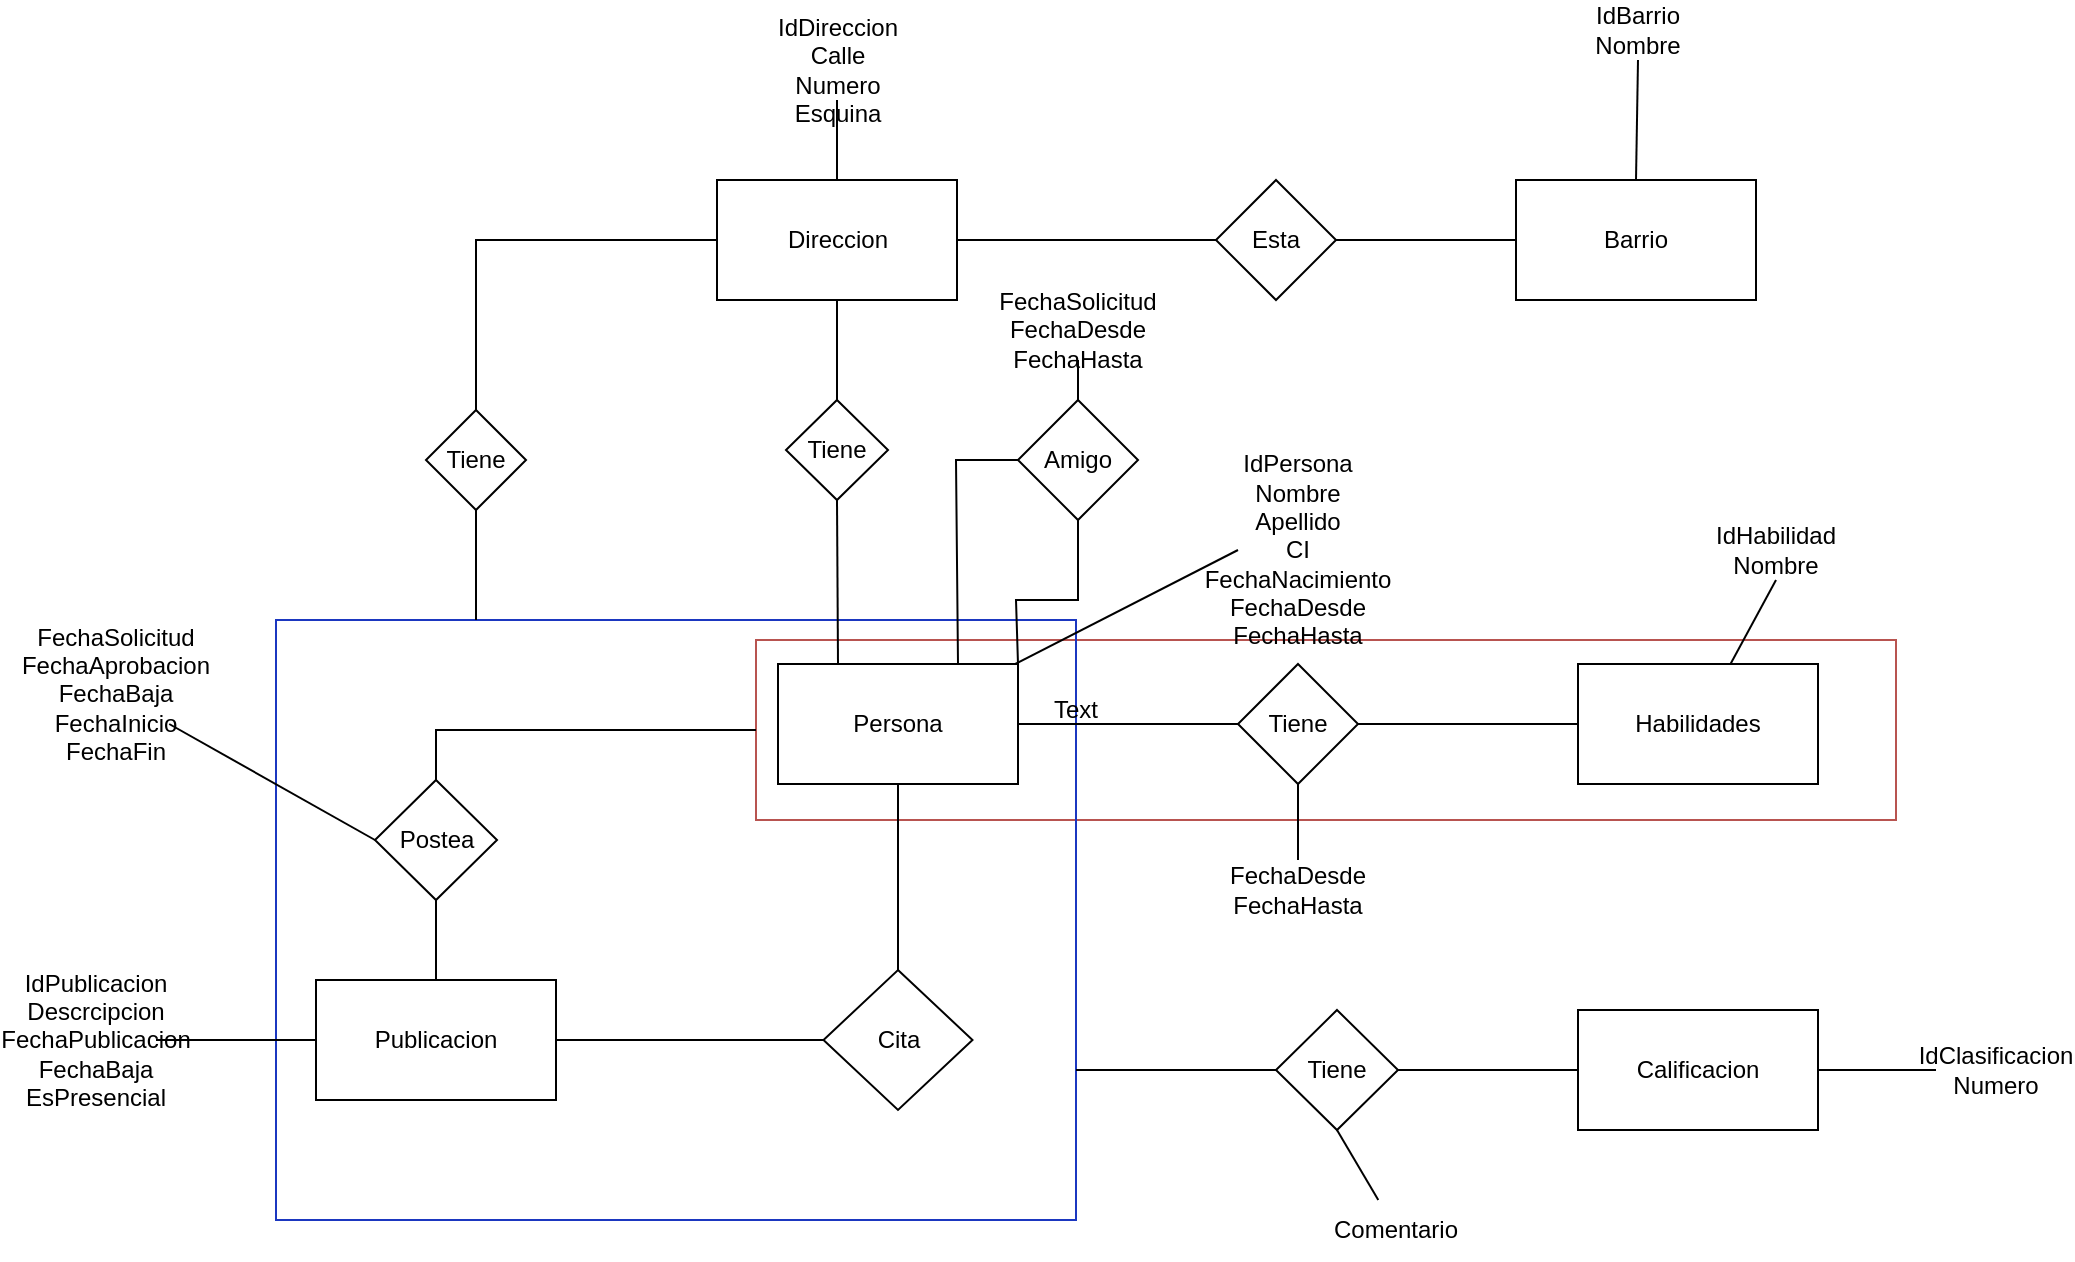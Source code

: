 <mxfile version="21.3.5" type="device">
  <diagram name="Página-1" id="qFv1Y2PDAz0HALoaYERS">
    <mxGraphModel dx="2048" dy="1805" grid="1" gridSize="10" guides="1" tooltips="1" connect="1" arrows="1" fold="1" page="1" pageScale="1" pageWidth="827" pageHeight="1169" math="0" shadow="0">
      <root>
        <mxCell id="0" />
        <mxCell id="1" parent="0" />
        <mxCell id="6FPqPUj_sBxvCww17C0S-24" value="" style="rounded=0;whiteSpace=wrap;html=1;fillColor=none;strokeColor=#b85450;" parent="1" vertex="1">
          <mxGeometry x="130" y="120" width="570" height="90" as="geometry" />
        </mxCell>
        <mxCell id="6FPqPUj_sBxvCww17C0S-25" value="" style="rounded=0;whiteSpace=wrap;html=1;fillColor=none;strokeColor=#1b37c0;" parent="1" vertex="1">
          <mxGeometry x="-110" y="110" width="400" height="300" as="geometry" />
        </mxCell>
        <mxCell id="k91mETmsHKKL200AIrwe-1" value="Persona" style="rounded=0;whiteSpace=wrap;html=1;" parent="1" vertex="1">
          <mxGeometry x="141" y="132" width="120" height="60" as="geometry" />
        </mxCell>
        <mxCell id="k91mETmsHKKL200AIrwe-2" value="Habilidades" style="rounded=0;whiteSpace=wrap;html=1;" parent="1" vertex="1">
          <mxGeometry x="541" y="132" width="120" height="60" as="geometry" />
        </mxCell>
        <mxCell id="k91mETmsHKKL200AIrwe-3" value="" style="endArrow=none;html=1;rounded=0;exitX=1;exitY=0.5;exitDx=0;exitDy=0;entryX=0;entryY=0.5;entryDx=0;entryDy=0;" parent="1" source="k91mETmsHKKL200AIrwe-1" target="k91mETmsHKKL200AIrwe-4" edge="1">
          <mxGeometry width="50" height="50" relative="1" as="geometry">
            <mxPoint x="311" y="212" as="sourcePoint" />
            <mxPoint x="361" y="162" as="targetPoint" />
            <Array as="points" />
          </mxGeometry>
        </mxCell>
        <mxCell id="k91mETmsHKKL200AIrwe-4" value="Tiene" style="rhombus;whiteSpace=wrap;html=1;" parent="1" vertex="1">
          <mxGeometry x="371" y="132" width="60" height="60" as="geometry" />
        </mxCell>
        <mxCell id="k91mETmsHKKL200AIrwe-5" value="" style="endArrow=none;html=1;rounded=0;entryX=0;entryY=0.5;entryDx=0;entryDy=0;exitX=1;exitY=0.5;exitDx=0;exitDy=0;" parent="1" source="k91mETmsHKKL200AIrwe-4" target="k91mETmsHKKL200AIrwe-2" edge="1">
          <mxGeometry width="50" height="50" relative="1" as="geometry">
            <mxPoint x="331" y="242" as="sourcePoint" />
            <mxPoint x="381" y="192" as="targetPoint" />
          </mxGeometry>
        </mxCell>
        <mxCell id="k91mETmsHKKL200AIrwe-6" value="Amigo" style="rhombus;whiteSpace=wrap;html=1;" parent="1" vertex="1">
          <mxGeometry x="261" width="60" height="60" as="geometry" />
        </mxCell>
        <mxCell id="6FPqPUj_sBxvCww17C0S-1" value="Direccion" style="rounded=0;whiteSpace=wrap;html=1;" parent="1" vertex="1">
          <mxGeometry x="110.5" y="-110" width="120" height="60" as="geometry" />
        </mxCell>
        <mxCell id="6FPqPUj_sBxvCww17C0S-2" value="Barrio" style="rounded=0;whiteSpace=wrap;html=1;" parent="1" vertex="1">
          <mxGeometry x="510" y="-110" width="120" height="60" as="geometry" />
        </mxCell>
        <mxCell id="6FPqPUj_sBxvCww17C0S-3" value="Esta" style="rhombus;whiteSpace=wrap;html=1;" parent="1" vertex="1">
          <mxGeometry x="360" y="-110" width="60" height="60" as="geometry" />
        </mxCell>
        <mxCell id="6FPqPUj_sBxvCww17C0S-4" value="" style="endArrow=none;html=1;rounded=0;entryX=1;entryY=0.5;entryDx=0;entryDy=0;" parent="1" source="6FPqPUj_sBxvCww17C0S-3" target="6FPqPUj_sBxvCww17C0S-1" edge="1">
          <mxGeometry width="50" height="50" relative="1" as="geometry">
            <mxPoint x="250" y="20" as="sourcePoint" />
            <mxPoint x="300" y="-30" as="targetPoint" />
          </mxGeometry>
        </mxCell>
        <mxCell id="6FPqPUj_sBxvCww17C0S-5" value="" style="endArrow=none;html=1;rounded=0;exitX=0;exitY=0.5;exitDx=0;exitDy=0;" parent="1" source="6FPqPUj_sBxvCww17C0S-2" target="6FPqPUj_sBxvCww17C0S-3" edge="1">
          <mxGeometry width="50" height="50" relative="1" as="geometry">
            <mxPoint x="370" y="70" as="sourcePoint" />
            <mxPoint x="420" y="20" as="targetPoint" />
          </mxGeometry>
        </mxCell>
        <mxCell id="6FPqPUj_sBxvCww17C0S-6" value="Tiene" style="rhombus;whiteSpace=wrap;html=1;" parent="1" vertex="1">
          <mxGeometry x="145" width="51" height="50" as="geometry" />
        </mxCell>
        <mxCell id="6FPqPUj_sBxvCww17C0S-7" value="" style="endArrow=none;html=1;rounded=0;exitX=0.5;exitY=1;exitDx=0;exitDy=0;" parent="1" source="6FPqPUj_sBxvCww17C0S-1" target="6FPqPUj_sBxvCww17C0S-6" edge="1">
          <mxGeometry width="50" height="50" relative="1" as="geometry">
            <mxPoint x="290" y="90" as="sourcePoint" />
            <mxPoint x="340" y="40" as="targetPoint" />
          </mxGeometry>
        </mxCell>
        <mxCell id="6FPqPUj_sBxvCww17C0S-8" value="" style="endArrow=none;html=1;rounded=0;entryX=0.5;entryY=1;entryDx=0;entryDy=0;exitX=0.25;exitY=0;exitDx=0;exitDy=0;" parent="1" source="k91mETmsHKKL200AIrwe-1" target="6FPqPUj_sBxvCww17C0S-6" edge="1">
          <mxGeometry width="50" height="50" relative="1" as="geometry">
            <mxPoint x="240" y="150" as="sourcePoint" />
            <mxPoint x="290" y="100" as="targetPoint" />
          </mxGeometry>
        </mxCell>
        <mxCell id="6FPqPUj_sBxvCww17C0S-10" value="Publicacion" style="rounded=0;whiteSpace=wrap;html=1;" parent="1" vertex="1">
          <mxGeometry x="-90" y="290" width="120" height="60" as="geometry" />
        </mxCell>
        <mxCell id="U7X3H4KhmSKf84ZxSzol-15" style="edgeStyle=orthogonalEdgeStyle;rounded=0;orthogonalLoop=1;jettySize=auto;html=1;entryX=0;entryY=0.5;entryDx=0;entryDy=0;endArrow=none;endFill=0;" edge="1" parent="1" source="6FPqPUj_sBxvCww17C0S-11" target="U7X3H4KhmSKf84ZxSzol-14">
          <mxGeometry relative="1" as="geometry" />
        </mxCell>
        <mxCell id="6FPqPUj_sBxvCww17C0S-11" value="Calificacion" style="rounded=0;whiteSpace=wrap;html=1;" parent="1" vertex="1">
          <mxGeometry x="541" y="305" width="120" height="60" as="geometry" />
        </mxCell>
        <mxCell id="6FPqPUj_sBxvCww17C0S-12" value="Tiene" style="rhombus;whiteSpace=wrap;html=1;" parent="1" vertex="1">
          <mxGeometry x="390" y="305" width="61" height="60" as="geometry" />
        </mxCell>
        <mxCell id="6FPqPUj_sBxvCww17C0S-13" value="Postea" style="rhombus;whiteSpace=wrap;html=1;" parent="1" vertex="1">
          <mxGeometry x="-60.5" y="190" width="61" height="60" as="geometry" />
        </mxCell>
        <mxCell id="6FPqPUj_sBxvCww17C0S-15" value="" style="endArrow=none;html=1;rounded=0;" parent="1" source="6FPqPUj_sBxvCww17C0S-10" target="6FPqPUj_sBxvCww17C0S-13" edge="1">
          <mxGeometry width="50" height="50" relative="1" as="geometry">
            <mxPoint x="150" y="450" as="sourcePoint" />
            <mxPoint x="200" y="400" as="targetPoint" />
          </mxGeometry>
        </mxCell>
        <mxCell id="6FPqPUj_sBxvCww17C0S-17" value="Cita" style="rhombus;whiteSpace=wrap;html=1;" parent="1" vertex="1">
          <mxGeometry x="163.75" y="285" width="74.5" height="70" as="geometry" />
        </mxCell>
        <mxCell id="6FPqPUj_sBxvCww17C0S-18" value="" style="endArrow=none;html=1;rounded=0;exitX=0.75;exitY=0;exitDx=0;exitDy=0;" parent="1" source="k91mETmsHKKL200AIrwe-1" target="k91mETmsHKKL200AIrwe-6" edge="1">
          <mxGeometry width="50" height="50" relative="1" as="geometry">
            <mxPoint x="240" y="120" as="sourcePoint" />
            <mxPoint x="290" y="70" as="targetPoint" />
            <Array as="points">
              <mxPoint x="230" y="30" />
            </Array>
          </mxGeometry>
        </mxCell>
        <mxCell id="6FPqPUj_sBxvCww17C0S-19" value="" style="endArrow=none;html=1;rounded=0;entryX=0.5;entryY=1;entryDx=0;entryDy=0;exitX=1;exitY=0;exitDx=0;exitDy=0;" parent="1" source="k91mETmsHKKL200AIrwe-1" target="k91mETmsHKKL200AIrwe-6" edge="1">
          <mxGeometry width="50" height="50" relative="1" as="geometry">
            <mxPoint x="230" y="310" as="sourcePoint" />
            <mxPoint x="280" y="260" as="targetPoint" />
            <Array as="points">
              <mxPoint x="260" y="100" />
              <mxPoint x="291" y="100" />
            </Array>
          </mxGeometry>
        </mxCell>
        <mxCell id="6FPqPUj_sBxvCww17C0S-21" value="" style="endArrow=none;html=1;rounded=0;exitX=0.5;exitY=0;exitDx=0;exitDy=0;entryX=0;entryY=0.5;entryDx=0;entryDy=0;" parent="1" source="6FPqPUj_sBxvCww17C0S-13" target="6FPqPUj_sBxvCww17C0S-24" edge="1">
          <mxGeometry width="50" height="50" relative="1" as="geometry">
            <mxPoint x="-40" y="180" as="sourcePoint" />
            <mxPoint x="120" y="150" as="targetPoint" />
            <Array as="points">
              <mxPoint x="-30" y="165" />
            </Array>
          </mxGeometry>
        </mxCell>
        <mxCell id="6FPqPUj_sBxvCww17C0S-22" value="" style="endArrow=none;html=1;rounded=0;entryX=0.5;entryY=1;entryDx=0;entryDy=0;exitX=0.5;exitY=0;exitDx=0;exitDy=0;" parent="1" source="6FPqPUj_sBxvCww17C0S-17" target="k91mETmsHKKL200AIrwe-1" edge="1">
          <mxGeometry width="50" height="50" relative="1" as="geometry">
            <mxPoint x="160" y="300" as="sourcePoint" />
            <mxPoint x="210" y="250" as="targetPoint" />
          </mxGeometry>
        </mxCell>
        <mxCell id="6FPqPUj_sBxvCww17C0S-23" value="" style="endArrow=none;html=1;rounded=0;entryX=0;entryY=0.5;entryDx=0;entryDy=0;exitX=1;exitY=0.5;exitDx=0;exitDy=0;" parent="1" source="6FPqPUj_sBxvCww17C0S-10" target="6FPqPUj_sBxvCww17C0S-17" edge="1">
          <mxGeometry width="50" height="50" relative="1" as="geometry">
            <mxPoint x="40" y="370" as="sourcePoint" />
            <mxPoint x="90" y="320" as="targetPoint" />
          </mxGeometry>
        </mxCell>
        <mxCell id="6FPqPUj_sBxvCww17C0S-26" value="" style="endArrow=none;html=1;rounded=0;entryX=1;entryY=0.75;entryDx=0;entryDy=0;exitX=0;exitY=0.5;exitDx=0;exitDy=0;" parent="1" source="6FPqPUj_sBxvCww17C0S-12" target="6FPqPUj_sBxvCww17C0S-25" edge="1">
          <mxGeometry width="50" height="50" relative="1" as="geometry">
            <mxPoint x="370" y="450" as="sourcePoint" />
            <mxPoint x="420" y="400" as="targetPoint" />
          </mxGeometry>
        </mxCell>
        <mxCell id="6FPqPUj_sBxvCww17C0S-27" value="" style="endArrow=none;html=1;rounded=0;entryX=0;entryY=0.5;entryDx=0;entryDy=0;exitX=1;exitY=0.5;exitDx=0;exitDy=0;" parent="1" source="6FPqPUj_sBxvCww17C0S-12" target="6FPqPUj_sBxvCww17C0S-11" edge="1">
          <mxGeometry width="50" height="50" relative="1" as="geometry">
            <mxPoint x="470" y="440" as="sourcePoint" />
            <mxPoint x="520" y="390" as="targetPoint" />
          </mxGeometry>
        </mxCell>
        <mxCell id="6FPqPUj_sBxvCww17C0S-28" value="Tiene" style="rhombus;whiteSpace=wrap;html=1;" parent="1" vertex="1">
          <mxGeometry x="-35" y="5" width="50" height="50" as="geometry" />
        </mxCell>
        <mxCell id="6FPqPUj_sBxvCww17C0S-29" value="" style="endArrow=none;html=1;rounded=0;exitX=0.5;exitY=0;exitDx=0;exitDy=0;entryX=0;entryY=0.5;entryDx=0;entryDy=0;" parent="1" source="6FPqPUj_sBxvCww17C0S-28" target="6FPqPUj_sBxvCww17C0S-1" edge="1">
          <mxGeometry width="50" height="50" relative="1" as="geometry">
            <mxPoint x="-30" y="-40" as="sourcePoint" />
            <mxPoint x="20" y="-90" as="targetPoint" />
            <Array as="points">
              <mxPoint x="-10" y="-80" />
            </Array>
          </mxGeometry>
        </mxCell>
        <mxCell id="6FPqPUj_sBxvCww17C0S-30" value="" style="endArrow=none;html=1;rounded=0;entryX=0.5;entryY=1;entryDx=0;entryDy=0;exitX=0.25;exitY=0;exitDx=0;exitDy=0;" parent="1" source="6FPqPUj_sBxvCww17C0S-25" target="6FPqPUj_sBxvCww17C0S-28" edge="1">
          <mxGeometry width="50" height="50" relative="1" as="geometry">
            <mxPoint x="-110" y="110" as="sourcePoint" />
            <mxPoint x="-60" y="60" as="targetPoint" />
          </mxGeometry>
        </mxCell>
        <mxCell id="U7X3H4KhmSKf84ZxSzol-1" value="IdPersona&lt;br&gt;Nombre&lt;br&gt;Apellido&lt;br&gt;CI&lt;br&gt;FechaNacimiento&lt;br&gt;FechaDesde&lt;br&gt;FechaHasta" style="text;html=1;strokeColor=none;fillColor=none;align=center;verticalAlign=middle;whiteSpace=wrap;rounded=0;" vertex="1" parent="1">
          <mxGeometry x="371" y="60" width="60" height="30" as="geometry" />
        </mxCell>
        <mxCell id="U7X3H4KhmSKf84ZxSzol-2" value="" style="endArrow=none;html=1;rounded=0;entryX=0;entryY=0.5;entryDx=0;entryDy=0;" edge="1" parent="1" source="k91mETmsHKKL200AIrwe-1" target="U7X3H4KhmSKf84ZxSzol-1">
          <mxGeometry width="50" height="50" relative="1" as="geometry">
            <mxPoint x="490" y="120" as="sourcePoint" />
            <mxPoint x="540" y="70" as="targetPoint" />
          </mxGeometry>
        </mxCell>
        <mxCell id="U7X3H4KhmSKf84ZxSzol-3" value="FechaSolicitud&lt;br&gt;FechaDesde&lt;br&gt;FechaHasta" style="text;html=1;strokeColor=none;fillColor=none;align=center;verticalAlign=middle;whiteSpace=wrap;rounded=0;" vertex="1" parent="1">
          <mxGeometry x="261" y="-50" width="60" height="30" as="geometry" />
        </mxCell>
        <mxCell id="U7X3H4KhmSKf84ZxSzol-4" value="" style="endArrow=none;html=1;rounded=0;entryX=0.5;entryY=1;entryDx=0;entryDy=0;" edge="1" parent="1" source="k91mETmsHKKL200AIrwe-6" target="U7X3H4KhmSKf84ZxSzol-3">
          <mxGeometry width="50" height="50" relative="1" as="geometry">
            <mxPoint x="370" y="30" as="sourcePoint" />
            <mxPoint x="420" y="-20" as="targetPoint" />
          </mxGeometry>
        </mxCell>
        <mxCell id="U7X3H4KhmSKf84ZxSzol-5" value="IdHabilidad&lt;br&gt;Nombre" style="text;html=1;strokeColor=none;fillColor=none;align=center;verticalAlign=middle;whiteSpace=wrap;rounded=0;" vertex="1" parent="1">
          <mxGeometry x="610" y="60" width="60" height="30" as="geometry" />
        </mxCell>
        <mxCell id="U7X3H4KhmSKf84ZxSzol-6" value="" style="endArrow=none;html=1;rounded=0;entryX=0.5;entryY=1;entryDx=0;entryDy=0;" edge="1" parent="1" source="k91mETmsHKKL200AIrwe-2" target="U7X3H4KhmSKf84ZxSzol-5">
          <mxGeometry width="50" height="50" relative="1" as="geometry">
            <mxPoint x="780" y="210" as="sourcePoint" />
            <mxPoint x="830" y="160" as="targetPoint" />
          </mxGeometry>
        </mxCell>
        <mxCell id="U7X3H4KhmSKf84ZxSzol-7" value="FechaDesde&lt;br&gt;FechaHasta" style="text;html=1;strokeColor=none;fillColor=none;align=center;verticalAlign=middle;whiteSpace=wrap;rounded=0;" vertex="1" parent="1">
          <mxGeometry x="371" y="230" width="60" height="30" as="geometry" />
        </mxCell>
        <mxCell id="U7X3H4KhmSKf84ZxSzol-8" value="" style="endArrow=none;html=1;rounded=0;entryX=0.5;entryY=0;entryDx=0;entryDy=0;exitX=0.5;exitY=1;exitDx=0;exitDy=0;" edge="1" parent="1" source="k91mETmsHKKL200AIrwe-4" target="U7X3H4KhmSKf84ZxSzol-7">
          <mxGeometry width="50" height="50" relative="1" as="geometry">
            <mxPoint x="480" y="240" as="sourcePoint" />
            <mxPoint x="520" y="230" as="targetPoint" />
          </mxGeometry>
        </mxCell>
        <mxCell id="U7X3H4KhmSKf84ZxSzol-9" value="Text" style="text;html=1;strokeColor=none;fillColor=none;align=center;verticalAlign=middle;whiteSpace=wrap;rounded=0;" vertex="1" parent="1">
          <mxGeometry x="260" y="140" width="60" height="30" as="geometry" />
        </mxCell>
        <mxCell id="U7X3H4KhmSKf84ZxSzol-10" value="IdPublicacion&lt;br&gt;Descrcipcion&lt;br&gt;FechaPublicacion&lt;br&gt;FechaBaja&lt;br&gt;EsPresencial&lt;br&gt;" style="text;html=1;strokeColor=none;fillColor=none;align=center;verticalAlign=middle;whiteSpace=wrap;rounded=0;" vertex="1" parent="1">
          <mxGeometry x="-230" y="305" width="60" height="30" as="geometry" />
        </mxCell>
        <mxCell id="U7X3H4KhmSKf84ZxSzol-11" value="" style="endArrow=none;html=1;rounded=0;entryX=0;entryY=0.5;entryDx=0;entryDy=0;exitX=1;exitY=0.5;exitDx=0;exitDy=0;" edge="1" parent="1" source="U7X3H4KhmSKf84ZxSzol-10" target="6FPqPUj_sBxvCww17C0S-10">
          <mxGeometry width="50" height="50" relative="1" as="geometry">
            <mxPoint x="-260" y="230" as="sourcePoint" />
            <mxPoint x="-210" y="180" as="targetPoint" />
          </mxGeometry>
        </mxCell>
        <mxCell id="U7X3H4KhmSKf84ZxSzol-12" value="FechaSolicitud&lt;br&gt;FechaAprobacion&lt;br&gt;FechaBaja&lt;br&gt;FechaInicio&lt;br&gt;FechaFin" style="text;html=1;strokeColor=none;fillColor=none;align=center;verticalAlign=middle;whiteSpace=wrap;rounded=0;" vertex="1" parent="1">
          <mxGeometry x="-220" y="132" width="60" height="30" as="geometry" />
        </mxCell>
        <mxCell id="U7X3H4KhmSKf84ZxSzol-13" value="" style="endArrow=none;html=1;rounded=0;entryX=0;entryY=0.5;entryDx=0;entryDy=0;" edge="1" parent="1" source="U7X3H4KhmSKf84ZxSzol-12" target="6FPqPUj_sBxvCww17C0S-13">
          <mxGeometry width="50" height="50" relative="1" as="geometry">
            <mxPoint x="-190" y="260" as="sourcePoint" />
            <mxPoint x="-140" y="210" as="targetPoint" />
          </mxGeometry>
        </mxCell>
        <mxCell id="U7X3H4KhmSKf84ZxSzol-14" value="IdClasificacion&lt;br&gt;Numero" style="text;html=1;strokeColor=none;fillColor=none;align=center;verticalAlign=middle;whiteSpace=wrap;rounded=0;" vertex="1" parent="1">
          <mxGeometry x="720" y="320" width="60" height="30" as="geometry" />
        </mxCell>
        <mxCell id="U7X3H4KhmSKf84ZxSzol-16" value="Comentario" style="text;html=1;strokeColor=none;fillColor=none;align=center;verticalAlign=middle;whiteSpace=wrap;rounded=0;" vertex="1" parent="1">
          <mxGeometry x="420" y="400" width="60" height="30" as="geometry" />
        </mxCell>
        <mxCell id="U7X3H4KhmSKf84ZxSzol-17" value="" style="endArrow=none;html=1;rounded=0;entryX=0.5;entryY=1;entryDx=0;entryDy=0;" edge="1" parent="1" source="U7X3H4KhmSKf84ZxSzol-16" target="6FPqPUj_sBxvCww17C0S-12">
          <mxGeometry width="50" height="50" relative="1" as="geometry">
            <mxPoint x="360" y="450" as="sourcePoint" />
            <mxPoint x="410" y="400" as="targetPoint" />
          </mxGeometry>
        </mxCell>
        <mxCell id="U7X3H4KhmSKf84ZxSzol-18" value="IdDireccion&lt;br&gt;Calle&lt;br&gt;Numero&lt;br&gt;Esquina" style="text;html=1;strokeColor=none;fillColor=none;align=center;verticalAlign=middle;whiteSpace=wrap;rounded=0;" vertex="1" parent="1">
          <mxGeometry x="140.5" y="-180" width="60" height="30" as="geometry" />
        </mxCell>
        <mxCell id="U7X3H4KhmSKf84ZxSzol-19" value="" style="endArrow=none;html=1;rounded=0;exitX=0.5;exitY=0;exitDx=0;exitDy=0;" edge="1" parent="1" source="6FPqPUj_sBxvCww17C0S-1" target="U7X3H4KhmSKf84ZxSzol-18">
          <mxGeometry width="50" height="50" relative="1" as="geometry">
            <mxPoint x="200" y="-80" as="sourcePoint" />
            <mxPoint x="250" y="-130" as="targetPoint" />
          </mxGeometry>
        </mxCell>
        <mxCell id="U7X3H4KhmSKf84ZxSzol-20" value="IdBarrio&lt;br&gt;Nombre" style="text;html=1;strokeColor=none;fillColor=none;align=center;verticalAlign=middle;whiteSpace=wrap;rounded=0;" vertex="1" parent="1">
          <mxGeometry x="541" y="-200" width="60" height="30" as="geometry" />
        </mxCell>
        <mxCell id="U7X3H4KhmSKf84ZxSzol-21" value="" style="endArrow=none;html=1;rounded=0;entryX=0.5;entryY=1;entryDx=0;entryDy=0;exitX=0.5;exitY=0;exitDx=0;exitDy=0;" edge="1" parent="1" source="6FPqPUj_sBxvCww17C0S-2" target="U7X3H4KhmSKf84ZxSzol-20">
          <mxGeometry width="50" height="50" relative="1" as="geometry">
            <mxPoint x="700" y="-100" as="sourcePoint" />
            <mxPoint x="750" y="-150" as="targetPoint" />
          </mxGeometry>
        </mxCell>
      </root>
    </mxGraphModel>
  </diagram>
</mxfile>
